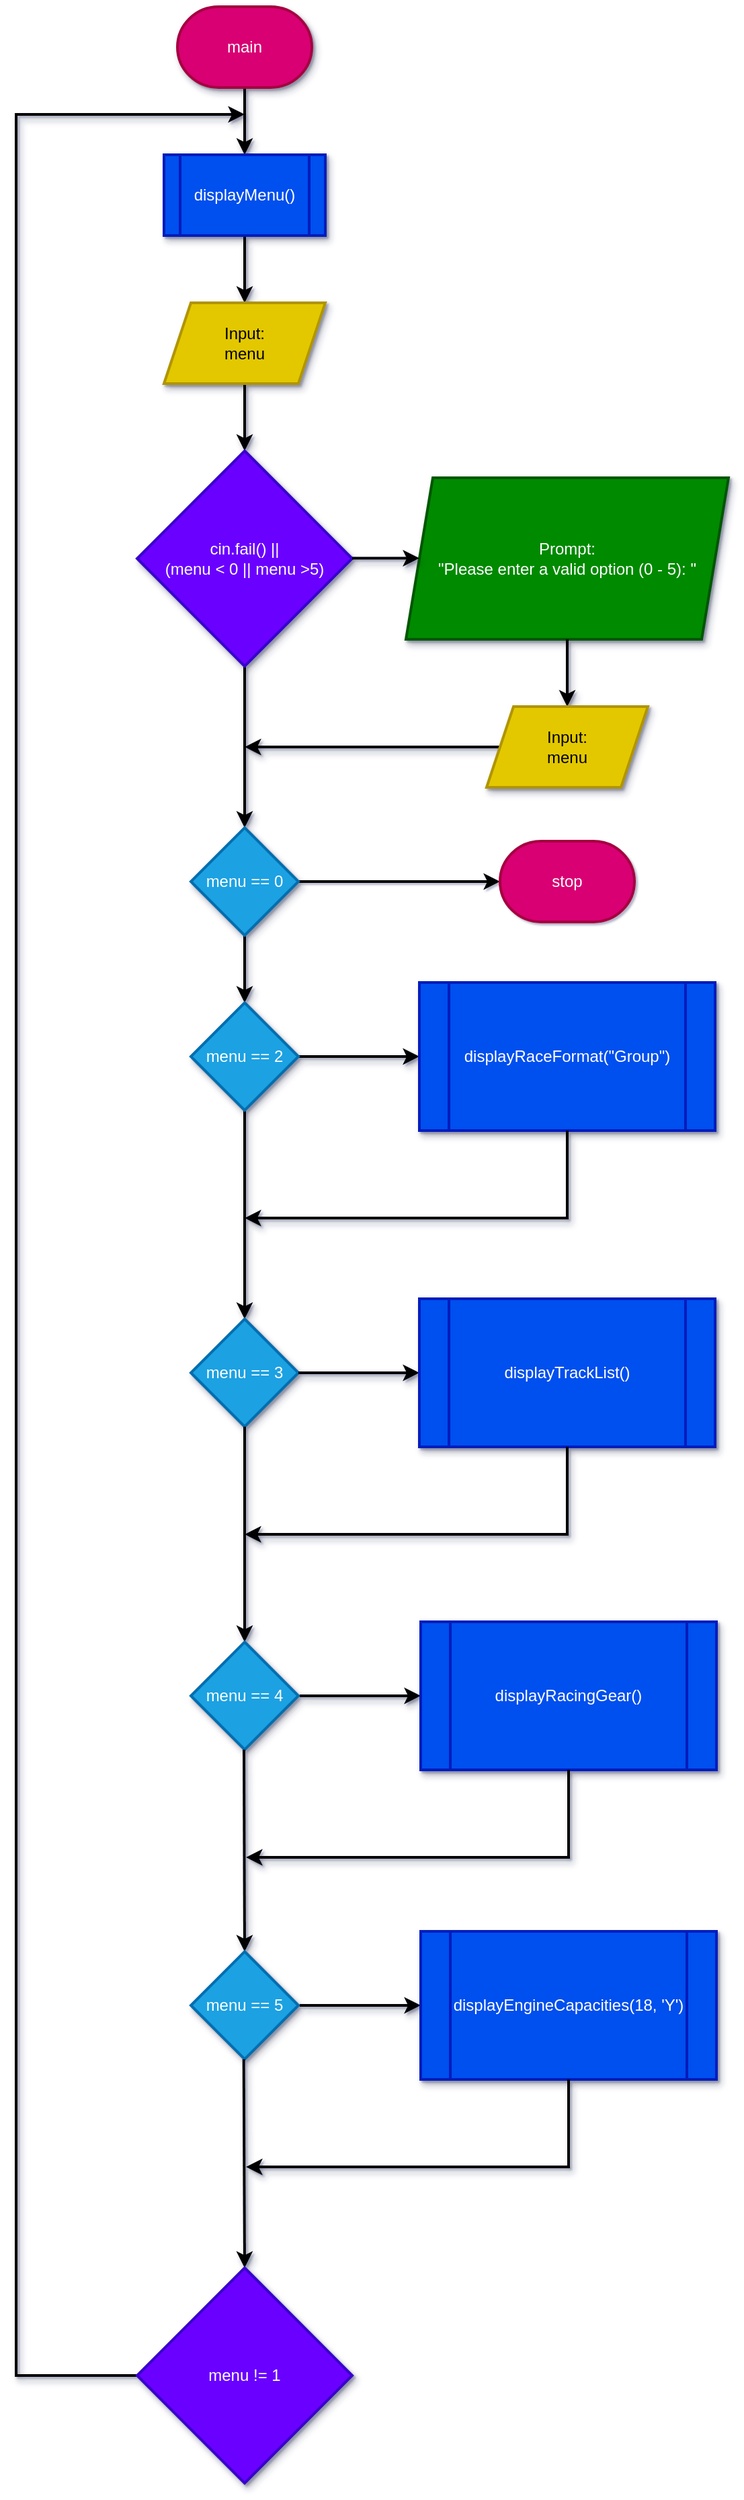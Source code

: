 <mxfile>
    <diagram id="DSDsXnFP1v6kwenmJiHx" name="Page-1">
        <mxGraphModel dx="2442" dy="1385" grid="1" gridSize="10" guides="1" tooltips="1" connect="1" arrows="1" fold="1" page="0" pageScale="1" pageWidth="827" pageHeight="1169" background="none" math="0" shadow="1">
            <root>
                <mxCell id="0"/>
                <mxCell id="1" parent="0"/>
                <mxCell id="25" value="" style="edgeStyle=none;html=1;strokeWidth=2;shadow=1;" edge="1" parent="1" source="2" target="24">
                    <mxGeometry relative="1" as="geometry"/>
                </mxCell>
                <mxCell id="2" value="main" style="strokeWidth=2;html=1;shape=mxgraph.flowchart.terminator;whiteSpace=wrap;fillColor=#d80073;strokeColor=#A50040;shadow=1;fontColor=#ffffff;" vertex="1" parent="1">
                    <mxGeometry x="270" y="40" width="100" height="60" as="geometry"/>
                </mxCell>
                <mxCell id="27" value="" style="edgeStyle=none;html=1;strokeWidth=2;shadow=1;" edge="1" parent="1" source="24" target="26">
                    <mxGeometry relative="1" as="geometry"/>
                </mxCell>
                <mxCell id="24" value="displayMenu()" style="shape=process;whiteSpace=wrap;html=1;backgroundOutline=1;strokeWidth=2;shadow=1;fillColor=#0050ef;strokeColor=#001DBC;fontColor=#ffffff;" vertex="1" parent="1">
                    <mxGeometry x="260" y="150" width="120" height="60" as="geometry"/>
                </mxCell>
                <mxCell id="29" value="" style="edgeStyle=none;html=1;strokeWidth=2;shadow=1;" edge="1" parent="1" source="26" target="28">
                    <mxGeometry relative="1" as="geometry"/>
                </mxCell>
                <mxCell id="26" value="Input:&lt;br&gt;menu" style="shape=parallelogram;perimeter=parallelogramPerimeter;whiteSpace=wrap;html=1;fixedSize=1;fillColor=#e3c800;strokeColor=#B09500;strokeWidth=2;shadow=1;fontColor=#000000;" vertex="1" parent="1">
                    <mxGeometry x="260" y="260" width="120" height="60" as="geometry"/>
                </mxCell>
                <mxCell id="38" value="" style="edgeStyle=none;html=1;strokeWidth=2;shadow=1;" edge="1" parent="1" source="28" target="37">
                    <mxGeometry relative="1" as="geometry"/>
                </mxCell>
                <mxCell id="28" value="cin.fail() ||&lt;br&gt;(menu &amp;lt; 0 || menu &amp;gt;5)" style="rhombus;whiteSpace=wrap;html=1;fillColor=#6a00ff;strokeColor=#3700CC;strokeWidth=2;shadow=1;fontColor=#ffffff;" vertex="1" parent="1">
                    <mxGeometry x="240" y="370" width="160" height="160" as="geometry"/>
                </mxCell>
                <mxCell id="30" value="Prompt:&lt;br&gt;&quot;Please enter a valid option (0 - 5): &quot;" style="shape=parallelogram;perimeter=parallelogramPerimeter;whiteSpace=wrap;html=1;fixedSize=1;fillColor=#008a00;strokeColor=#005700;strokeWidth=2;shadow=1;fontColor=#ffffff;" vertex="1" parent="1">
                    <mxGeometry x="440" y="390" width="240" height="120" as="geometry"/>
                </mxCell>
                <mxCell id="34" value="" style="edgeStyle=none;html=1;strokeWidth=2;shadow=1;" edge="1" parent="1">
                    <mxGeometry relative="1" as="geometry">
                        <mxPoint x="400" y="449.76" as="sourcePoint"/>
                        <mxPoint x="450" y="449.76" as="targetPoint"/>
                    </mxGeometry>
                </mxCell>
                <mxCell id="35" value="" style="edgeStyle=none;html=1;strokeWidth=2;shadow=1;" edge="1" parent="1" target="36">
                    <mxGeometry relative="1" as="geometry">
                        <mxPoint x="560" y="510" as="sourcePoint"/>
                    </mxGeometry>
                </mxCell>
                <mxCell id="49" value="" style="edgeStyle=none;html=1;strokeWidth=2;shadow=1;" edge="1" parent="1" source="36">
                    <mxGeometry relative="1" as="geometry">
                        <mxPoint x="320" y="590" as="targetPoint"/>
                    </mxGeometry>
                </mxCell>
                <mxCell id="36" value="Input:&lt;br&gt;menu" style="shape=parallelogram;perimeter=parallelogramPerimeter;whiteSpace=wrap;html=1;fixedSize=1;fillColor=#e3c800;strokeColor=#B09500;strokeWidth=2;shadow=1;fontColor=#000000;" vertex="1" parent="1">
                    <mxGeometry x="500" y="560" width="120" height="60" as="geometry"/>
                </mxCell>
                <mxCell id="40" value="" style="edgeStyle=none;html=1;strokeWidth=2;shadow=1;" edge="1" parent="1" source="37" target="39">
                    <mxGeometry relative="1" as="geometry"/>
                </mxCell>
                <mxCell id="111" value="" style="edgeStyle=none;html=1;entryX=0;entryY=0.5;entryDx=0;entryDy=0;entryPerimeter=0;strokeWidth=2;" edge="1" parent="1" source="37" target="112">
                    <mxGeometry relative="1" as="geometry">
                        <mxPoint x="740.0" y="690" as="targetPoint"/>
                    </mxGeometry>
                </mxCell>
                <mxCell id="37" value="menu == 0" style="rhombus;whiteSpace=wrap;html=1;fillColor=#1ba1e2;strokeColor=#006EAF;strokeWidth=2;shadow=1;fontColor=#ffffff;" vertex="1" parent="1">
                    <mxGeometry x="280" y="650" width="80" height="80" as="geometry"/>
                </mxCell>
                <mxCell id="43" value="" style="edgeStyle=none;html=1;strokeWidth=2;shadow=1;" edge="1" parent="1" source="39" target="42">
                    <mxGeometry relative="1" as="geometry"/>
                </mxCell>
                <mxCell id="51" value="" style="edgeStyle=none;html=1;strokeWidth=2;shadow=1;" edge="1" parent="1" source="39" target="50">
                    <mxGeometry relative="1" as="geometry"/>
                </mxCell>
                <mxCell id="39" value="menu == 2" style="rhombus;whiteSpace=wrap;html=1;fillColor=#1ba1e2;strokeColor=#006EAF;strokeWidth=2;shadow=1;fontColor=#ffffff;" vertex="1" parent="1">
                    <mxGeometry x="280" y="780" width="80" height="80" as="geometry"/>
                </mxCell>
                <mxCell id="42" value="menu == 3" style="rhombus;whiteSpace=wrap;html=1;fillColor=#1ba1e2;strokeColor=#006EAF;strokeWidth=2;shadow=1;fontColor=#ffffff;" vertex="1" parent="1">
                    <mxGeometry x="280" y="1015" width="80" height="80" as="geometry"/>
                </mxCell>
                <mxCell id="50" value="displayRaceFormat(&quot;Group&quot;)" style="shape=process;whiteSpace=wrap;html=1;backgroundOutline=1;fillColor=#0050ef;strokeColor=#001DBC;strokeWidth=2;shadow=1;fontColor=#ffffff;" vertex="1" parent="1">
                    <mxGeometry x="450" y="765" width="220" height="110" as="geometry"/>
                </mxCell>
                <mxCell id="61" value="" style="edgeStyle=none;html=1;exitX=0.5;exitY=1;exitDx=0;exitDy=0;rounded=0;curved=0;strokeWidth=2;shadow=1;" edge="1" parent="1" source="50">
                    <mxGeometry relative="1" as="geometry">
                        <mxPoint x="530" y="970" as="sourcePoint"/>
                        <mxPoint x="320" y="940" as="targetPoint"/>
                        <Array as="points">
                            <mxPoint x="560" y="940"/>
                        </Array>
                    </mxGeometry>
                </mxCell>
                <mxCell id="64" value="" style="edgeStyle=none;html=1;strokeWidth=2;shadow=1;" edge="1" parent="1" target="65">
                    <mxGeometry relative="1" as="geometry">
                        <mxPoint x="360" y="1055" as="sourcePoint"/>
                    </mxGeometry>
                </mxCell>
                <mxCell id="65" value="displayTrackList()" style="shape=process;whiteSpace=wrap;html=1;backgroundOutline=1;fillColor=#0050ef;strokeColor=#001DBC;strokeWidth=2;shadow=1;fontColor=#ffffff;" vertex="1" parent="1">
                    <mxGeometry x="450" y="1000" width="220" height="110" as="geometry"/>
                </mxCell>
                <mxCell id="66" value="" style="edgeStyle=none;html=1;exitX=0.5;exitY=1;exitDx=0;exitDy=0;rounded=0;curved=0;strokeWidth=2;shadow=1;" edge="1" parent="1" source="65">
                    <mxGeometry relative="1" as="geometry">
                        <mxPoint x="530" y="1205" as="sourcePoint"/>
                        <mxPoint x="320" y="1175" as="targetPoint"/>
                        <Array as="points">
                            <mxPoint x="560" y="1175"/>
                        </Array>
                    </mxGeometry>
                </mxCell>
                <mxCell id="74" value="" style="edgeStyle=none;html=1;strokeWidth=2;shadow=1;entryX=0.5;entryY=0;entryDx=0;entryDy=0;" edge="1" parent="1" target="80">
                    <mxGeometry relative="1" as="geometry">
                        <mxPoint x="320" y="1095" as="sourcePoint"/>
                        <mxPoint x="320" y="1250" as="targetPoint"/>
                    </mxGeometry>
                </mxCell>
                <mxCell id="80" value="menu == 4" style="rhombus;whiteSpace=wrap;html=1;fillColor=#1ba1e2;strokeColor=#006EAF;strokeWidth=2;shadow=1;fontColor=#ffffff;" vertex="1" parent="1">
                    <mxGeometry x="280" y="1255" width="80" height="80" as="geometry"/>
                </mxCell>
                <mxCell id="81" value="" style="edgeStyle=none;html=1;strokeWidth=2;shadow=1;" edge="1" parent="1" target="82">
                    <mxGeometry relative="1" as="geometry">
                        <mxPoint x="361" y="1295" as="sourcePoint"/>
                    </mxGeometry>
                </mxCell>
                <mxCell id="82" value="displayRacingGear()" style="shape=process;whiteSpace=wrap;html=1;backgroundOutline=1;fillColor=#0050ef;strokeColor=#001DBC;strokeWidth=2;shadow=1;fontColor=#ffffff;" vertex="1" parent="1">
                    <mxGeometry x="451" y="1240" width="220" height="110" as="geometry"/>
                </mxCell>
                <mxCell id="83" value="" style="edgeStyle=none;html=1;exitX=0.5;exitY=1;exitDx=0;exitDy=0;rounded=0;curved=0;strokeWidth=2;shadow=1;" edge="1" parent="1" source="82">
                    <mxGeometry relative="1" as="geometry">
                        <mxPoint x="531" y="1445" as="sourcePoint"/>
                        <mxPoint x="321" y="1415" as="targetPoint"/>
                        <Array as="points">
                            <mxPoint x="561" y="1415"/>
                        </Array>
                    </mxGeometry>
                </mxCell>
                <mxCell id="84" value="" style="edgeStyle=none;html=1;strokeWidth=2;shadow=1;entryX=0.5;entryY=0;entryDx=0;entryDy=0;" edge="1" parent="1" target="85">
                    <mxGeometry relative="1" as="geometry">
                        <mxPoint x="319.5" y="1335" as="sourcePoint"/>
                        <mxPoint x="320" y="1490" as="targetPoint"/>
                    </mxGeometry>
                </mxCell>
                <mxCell id="85" value="menu == 5" style="rhombus;whiteSpace=wrap;html=1;fillColor=#1ba1e2;strokeColor=#006EAF;strokeWidth=2;shadow=1;fontColor=#ffffff;" vertex="1" parent="1">
                    <mxGeometry x="280" y="1485" width="80" height="80" as="geometry"/>
                </mxCell>
                <mxCell id="86" value="" style="edgeStyle=none;html=1;strokeWidth=2;shadow=1;" edge="1" parent="1" target="87">
                    <mxGeometry relative="1" as="geometry">
                        <mxPoint x="361" y="1525" as="sourcePoint"/>
                    </mxGeometry>
                </mxCell>
                <mxCell id="87" value="displayEngineCapacities(18, &#39;Y&#39;)" style="shape=process;whiteSpace=wrap;html=1;backgroundOutline=1;fillColor=#0050ef;strokeColor=#001DBC;strokeWidth=2;shadow=1;fontColor=#ffffff;" vertex="1" parent="1">
                    <mxGeometry x="451" y="1470" width="220" height="110" as="geometry"/>
                </mxCell>
                <mxCell id="88" value="" style="edgeStyle=none;html=1;exitX=0.5;exitY=1;exitDx=0;exitDy=0;rounded=0;curved=0;strokeWidth=2;shadow=1;" edge="1" parent="1" source="87">
                    <mxGeometry relative="1" as="geometry">
                        <mxPoint x="531" y="1675" as="sourcePoint"/>
                        <mxPoint x="321" y="1645" as="targetPoint"/>
                        <Array as="points">
                            <mxPoint x="561" y="1645"/>
                        </Array>
                    </mxGeometry>
                </mxCell>
                <mxCell id="93" value="" style="edgeStyle=none;html=1;strokeWidth=2;shadow=1;entryX=0.5;entryY=0;entryDx=0;entryDy=0;" edge="1" parent="1">
                    <mxGeometry relative="1" as="geometry">
                        <mxPoint x="319.33" y="1565" as="sourcePoint"/>
                        <mxPoint x="320" y="1720" as="targetPoint"/>
                    </mxGeometry>
                </mxCell>
                <mxCell id="107" value="" style="edgeStyle=none;html=1;strokeWidth=2;rounded=0;curved=0;shadow=1;exitX=0;exitY=0.5;exitDx=0;exitDy=0;exitPerimeter=0;" edge="1" parent="1" source="109">
                    <mxGeometry relative="1" as="geometry">
                        <mxPoint x="230" y="1800" as="sourcePoint"/>
                        <mxPoint x="320" y="120" as="targetPoint"/>
                        <Array as="points">
                            <mxPoint x="150" y="1800"/>
                            <mxPoint x="150" y="120"/>
                        </Array>
                    </mxGeometry>
                </mxCell>
                <mxCell id="109" value="menu != 1" style="rhombus;whiteSpace=wrap;html=1;fillColor=#6a00ff;strokeColor=#3700CC;strokeWidth=2;shadow=1;fontColor=#ffffff;" vertex="1" parent="1">
                    <mxGeometry x="240" y="1720" width="160" height="160" as="geometry"/>
                </mxCell>
                <mxCell id="112" value="stop" style="strokeWidth=2;html=1;shape=mxgraph.flowchart.terminator;whiteSpace=wrap;fillColor=#d80073;fontColor=#ffffff;strokeColor=#A50040;" vertex="1" parent="1">
                    <mxGeometry x="510" y="660" width="100" height="60" as="geometry"/>
                </mxCell>
            </root>
        </mxGraphModel>
    </diagram>
</mxfile>